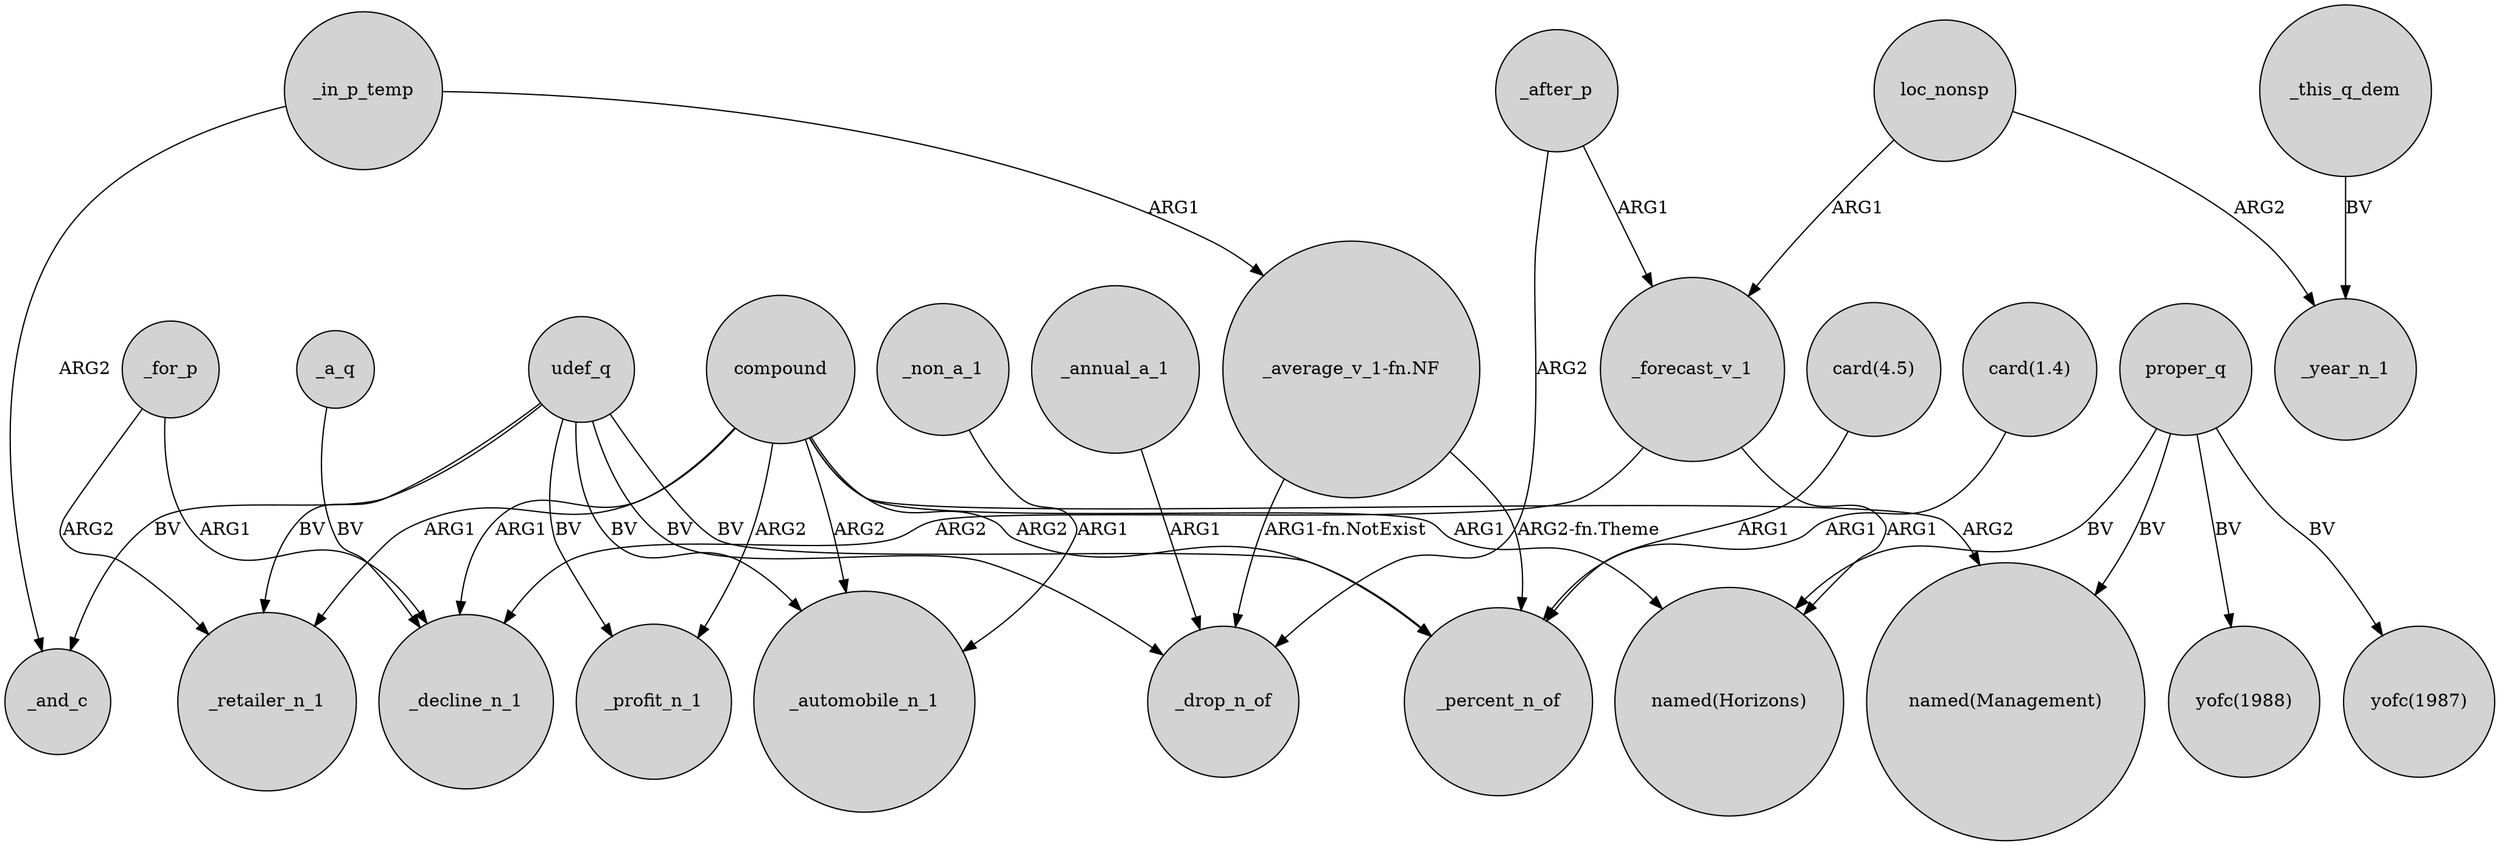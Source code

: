 digraph {
	node [shape=circle style=filled]
	_after_p -> _forecast_v_1 [label=ARG1]
	_for_p -> _decline_n_1 [label=ARG1]
	"_average_v_1-fn.NF" -> _percent_n_of [label="ARG2-fn.Theme"]
	compound -> _retailer_n_1 [label=ARG1]
	"_average_v_1-fn.NF" -> _drop_n_of [label="ARG1-fn.NotExist"]
	proper_q -> "named(Horizons)" [label=BV]
	loc_nonsp -> _forecast_v_1 [label=ARG1]
	compound -> "named(Horizons)" [label=ARG1]
	udef_q -> _automobile_n_1 [label=BV]
	_annual_a_1 -> _drop_n_of [label=ARG1]
	compound -> _percent_n_of [label=ARG2]
	_a_q -> _decline_n_1 [label=BV]
	udef_q -> _drop_n_of [label=BV]
	_for_p -> _retailer_n_1 [label=ARG2]
	compound -> _automobile_n_1 [label=ARG2]
	proper_q -> "yofc(1988)" [label=BV]
	compound -> "named(Management)" [label=ARG2]
	loc_nonsp -> _year_n_1 [label=ARG2]
	"card(4.5)" -> _percent_n_of [label=ARG1]
	_in_p_temp -> "_average_v_1-fn.NF" [label=ARG1]
	"card(1.4)" -> _percent_n_of [label=ARG1]
	_in_p_temp -> _and_c [label=ARG2]
	proper_q -> "yofc(1987)" [label=BV]
	compound -> _profit_n_1 [label=ARG2]
	_forecast_v_1 -> "named(Horizons)" [label=ARG1]
	compound -> _decline_n_1 [label=ARG1]
	udef_q -> _retailer_n_1 [label=BV]
	udef_q -> _profit_n_1 [label=BV]
	udef_q -> _percent_n_of [label=BV]
	_forecast_v_1 -> _decline_n_1 [label=ARG2]
	udef_q -> _and_c [label=BV]
	_after_p -> _drop_n_of [label=ARG2]
	proper_q -> "named(Management)" [label=BV]
	_non_a_1 -> _automobile_n_1 [label=ARG1]
	_this_q_dem -> _year_n_1 [label=BV]
}
